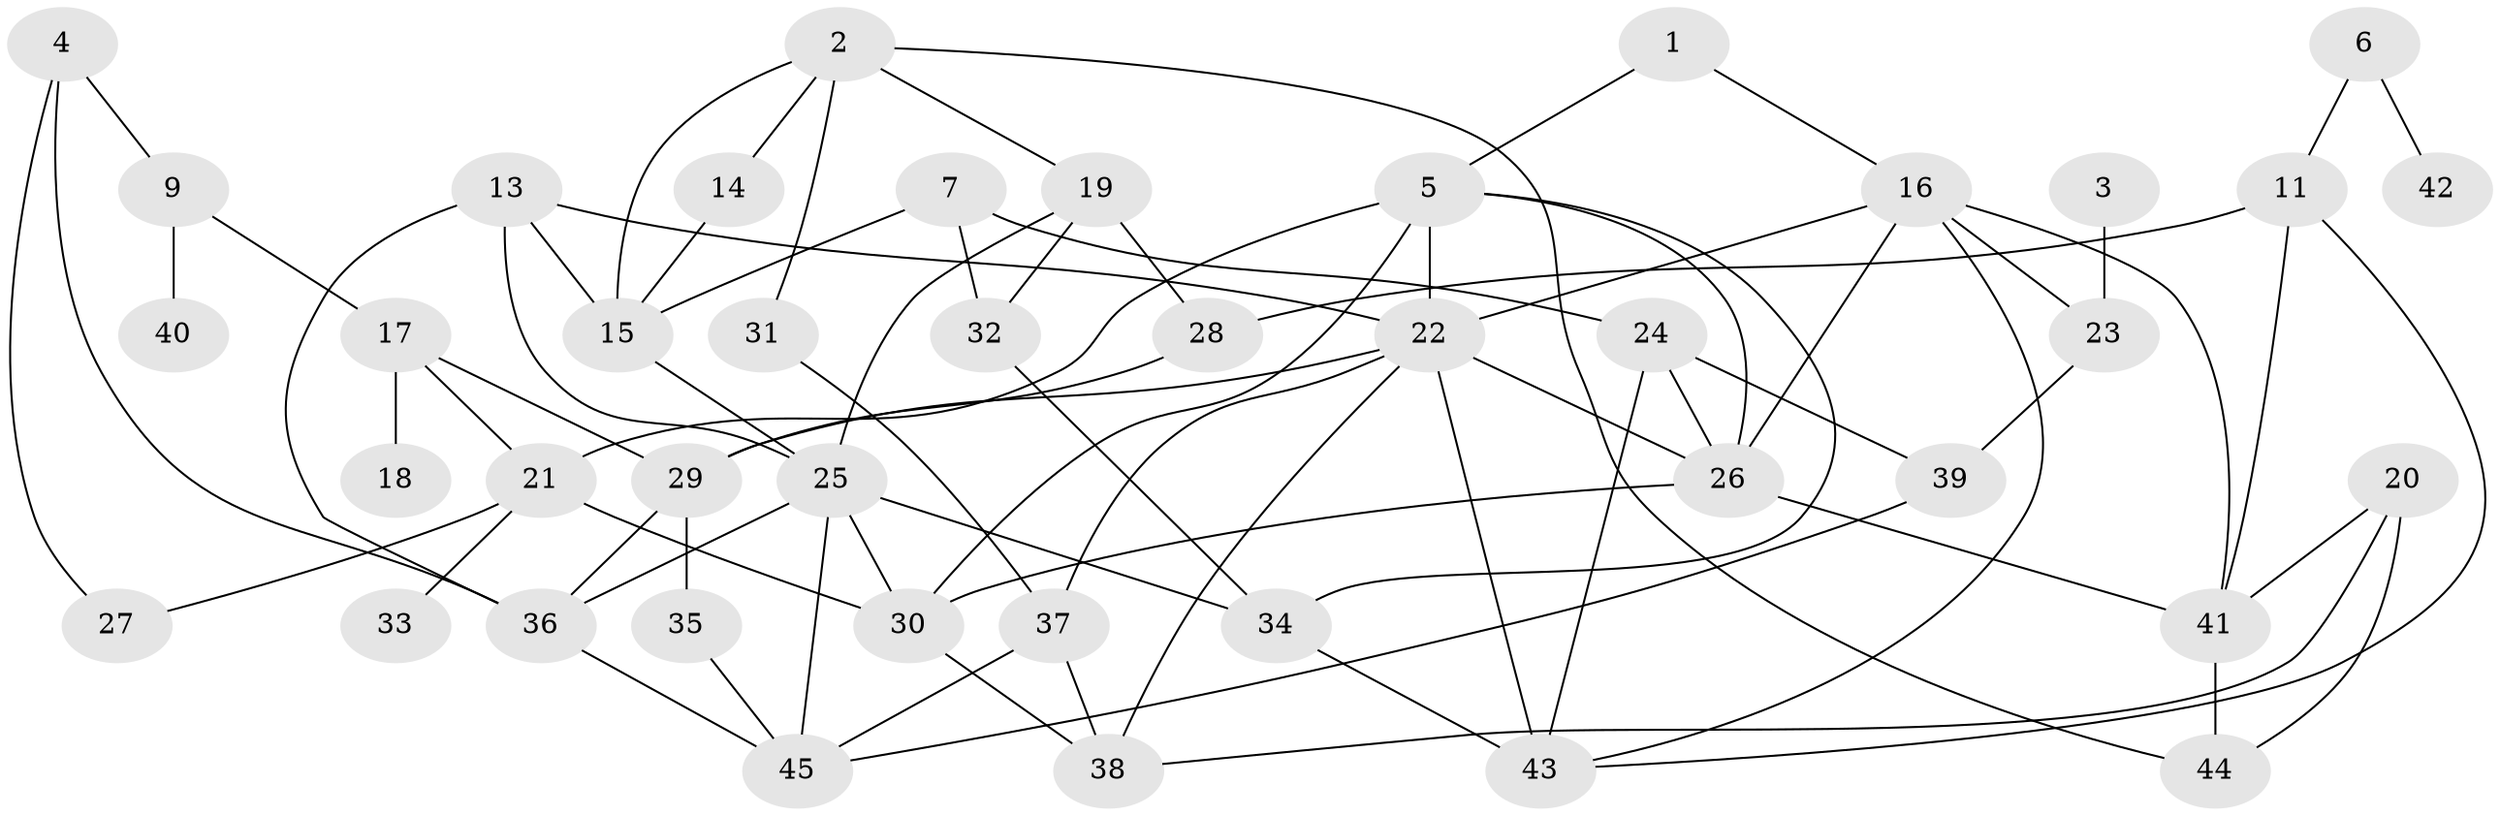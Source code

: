 // original degree distribution, {4: 0.16304347826086957, 3: 0.25, 5: 0.09782608695652174, 2: 0.1956521739130435, 6: 0.05434782608695652, 1: 0.18478260869565216, 0: 0.043478260869565216, 7: 0.010869565217391304}
// Generated by graph-tools (version 1.1) at 2025/00/03/09/25 03:00:54]
// undirected, 42 vertices, 77 edges
graph export_dot {
graph [start="1"]
  node [color=gray90,style=filled];
  1;
  2;
  3;
  4;
  5;
  6;
  7;
  9;
  11;
  13;
  14;
  15;
  16;
  17;
  18;
  19;
  20;
  21;
  22;
  23;
  24;
  25;
  26;
  27;
  28;
  29;
  30;
  31;
  32;
  33;
  34;
  35;
  36;
  37;
  38;
  39;
  40;
  41;
  42;
  43;
  44;
  45;
  1 -- 5 [weight=1.0];
  1 -- 16 [weight=1.0];
  2 -- 14 [weight=1.0];
  2 -- 15 [weight=1.0];
  2 -- 19 [weight=1.0];
  2 -- 31 [weight=1.0];
  2 -- 44 [weight=1.0];
  3 -- 23 [weight=1.0];
  4 -- 9 [weight=1.0];
  4 -- 27 [weight=1.0];
  4 -- 36 [weight=1.0];
  5 -- 21 [weight=2.0];
  5 -- 22 [weight=2.0];
  5 -- 26 [weight=1.0];
  5 -- 30 [weight=1.0];
  5 -- 34 [weight=1.0];
  6 -- 11 [weight=1.0];
  6 -- 42 [weight=1.0];
  7 -- 15 [weight=1.0];
  7 -- 24 [weight=1.0];
  7 -- 32 [weight=1.0];
  9 -- 17 [weight=1.0];
  9 -- 40 [weight=1.0];
  11 -- 28 [weight=1.0];
  11 -- 41 [weight=1.0];
  11 -- 43 [weight=1.0];
  13 -- 15 [weight=1.0];
  13 -- 22 [weight=1.0];
  13 -- 25 [weight=1.0];
  13 -- 36 [weight=1.0];
  14 -- 15 [weight=1.0];
  15 -- 25 [weight=1.0];
  16 -- 22 [weight=2.0];
  16 -- 23 [weight=1.0];
  16 -- 26 [weight=1.0];
  16 -- 41 [weight=1.0];
  16 -- 43 [weight=1.0];
  17 -- 18 [weight=1.0];
  17 -- 21 [weight=1.0];
  17 -- 29 [weight=1.0];
  19 -- 25 [weight=1.0];
  19 -- 28 [weight=1.0];
  19 -- 32 [weight=1.0];
  20 -- 38 [weight=1.0];
  20 -- 41 [weight=2.0];
  20 -- 44 [weight=1.0];
  21 -- 27 [weight=1.0];
  21 -- 30 [weight=1.0];
  21 -- 33 [weight=1.0];
  22 -- 26 [weight=1.0];
  22 -- 29 [weight=2.0];
  22 -- 37 [weight=1.0];
  22 -- 38 [weight=1.0];
  22 -- 43 [weight=1.0];
  23 -- 39 [weight=1.0];
  24 -- 26 [weight=2.0];
  24 -- 39 [weight=1.0];
  24 -- 43 [weight=1.0];
  25 -- 30 [weight=1.0];
  25 -- 34 [weight=1.0];
  25 -- 36 [weight=2.0];
  25 -- 45 [weight=2.0];
  26 -- 30 [weight=1.0];
  26 -- 41 [weight=2.0];
  28 -- 29 [weight=1.0];
  29 -- 35 [weight=1.0];
  29 -- 36 [weight=1.0];
  30 -- 38 [weight=1.0];
  31 -- 37 [weight=1.0];
  32 -- 34 [weight=1.0];
  34 -- 43 [weight=1.0];
  35 -- 45 [weight=1.0];
  36 -- 45 [weight=1.0];
  37 -- 38 [weight=1.0];
  37 -- 45 [weight=1.0];
  39 -- 45 [weight=1.0];
  41 -- 44 [weight=1.0];
}
